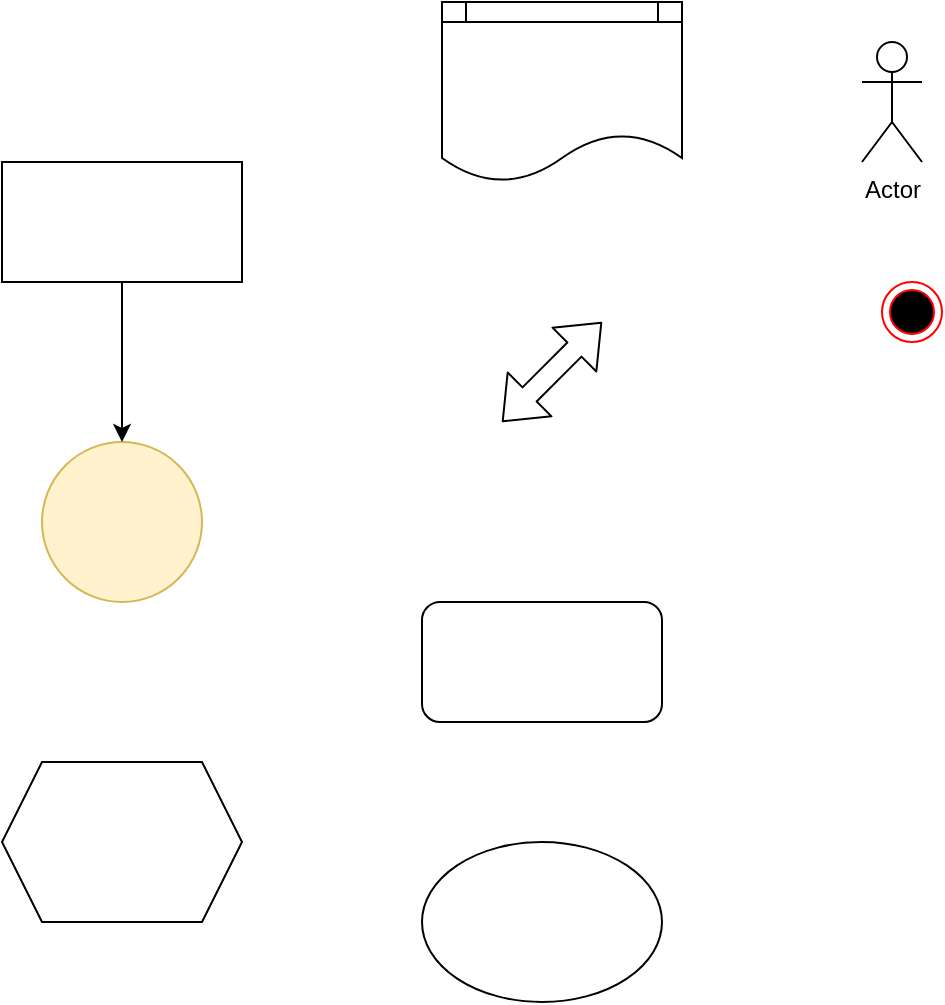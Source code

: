 <mxfile version="13.9.6" type="github">
  <diagram id="-glWUYDHtFvykp7zuyk2" name="Page-1">
    <mxGraphModel dx="1038" dy="548" grid="1" gridSize="10" guides="1" tooltips="1" connect="1" arrows="1" fold="1" page="1" pageScale="1" pageWidth="2600" pageHeight="1200" math="0" shadow="0">
      <root>
        <mxCell id="0" />
        <mxCell id="1" parent="0" />
        <mxCell id="fWzhkcbYT7kmx-NLu09G-1" value="" style="rounded=0;whiteSpace=wrap;html=1;" vertex="1" parent="1">
          <mxGeometry x="290" y="330" width="120" height="60" as="geometry" />
        </mxCell>
        <mxCell id="fWzhkcbYT7kmx-NLu09G-2" value="" style="ellipse;whiteSpace=wrap;html=1;aspect=fixed;fillColor=#fff2cc;strokeColor=#d6b656;" vertex="1" parent="1">
          <mxGeometry x="310" y="470" width="80" height="80" as="geometry" />
        </mxCell>
        <mxCell id="fWzhkcbYT7kmx-NLu09G-3" value="" style="shape=hexagon;perimeter=hexagonPerimeter2;whiteSpace=wrap;html=1;fixedSize=1;" vertex="1" parent="1">
          <mxGeometry x="290" y="630" width="120" height="80" as="geometry" />
        </mxCell>
        <mxCell id="fWzhkcbYT7kmx-NLu09G-4" value="" style="endArrow=classic;html=1;exitX=0.5;exitY=1;exitDx=0;exitDy=0;entryX=0.5;entryY=0;entryDx=0;entryDy=0;" edge="1" parent="1" source="fWzhkcbYT7kmx-NLu09G-1" target="fWzhkcbYT7kmx-NLu09G-2">
          <mxGeometry width="50" height="50" relative="1" as="geometry">
            <mxPoint x="400" y="500" as="sourcePoint" />
            <mxPoint x="450" y="450" as="targetPoint" />
          </mxGeometry>
        </mxCell>
        <mxCell id="tp4uJKPb4EWZR1zfe4HD-1" value="" style="shape=process;whiteSpace=wrap;html=1;backgroundOutline=1;" vertex="1" parent="1">
          <mxGeometry x="510" y="250" width="120" height="60" as="geometry" />
        </mxCell>
        <mxCell id="fWzhkcbYT7kmx-NLu09G-5" value="" style="rounded=1;whiteSpace=wrap;html=1;" vertex="1" parent="1">
          <mxGeometry x="500" y="550" width="120" height="60" as="geometry" />
        </mxCell>
        <mxCell id="tp4uJKPb4EWZR1zfe4HD-2" value="" style="shape=flexArrow;endArrow=classic;startArrow=classic;html=1;" edge="1" parent="1">
          <mxGeometry width="50" height="50" relative="1" as="geometry">
            <mxPoint x="540" y="460" as="sourcePoint" />
            <mxPoint x="590" y="410" as="targetPoint" />
          </mxGeometry>
        </mxCell>
        <mxCell id="fWzhkcbYT7kmx-NLu09G-6" value="" style="ellipse;whiteSpace=wrap;html=1;" vertex="1" parent="1">
          <mxGeometry x="500" y="670" width="120" height="80" as="geometry" />
        </mxCell>
        <mxCell id="fWzhkcbYT7kmx-NLu09G-7" value="" style="shape=document;whiteSpace=wrap;html=1;boundedLbl=1;" vertex="1" parent="1">
          <mxGeometry x="510" y="260" width="120" height="80" as="geometry" />
        </mxCell>
        <mxCell id="7977trb_RDybUxRoRoUf-1" value="Actor" style="shape=umlActor;verticalLabelPosition=bottom;verticalAlign=top;html=1;" vertex="1" parent="1">
          <mxGeometry x="720" y="270" width="30" height="60" as="geometry" />
        </mxCell>
        <mxCell id="7977trb_RDybUxRoRoUf-2" value="" style="ellipse;html=1;shape=endState;fillColor=#000000;strokeColor=#ff0000;" vertex="1" parent="1">
          <mxGeometry x="730" y="390" width="30" height="30" as="geometry" />
        </mxCell>
      </root>
    </mxGraphModel>
  </diagram>
</mxfile>

